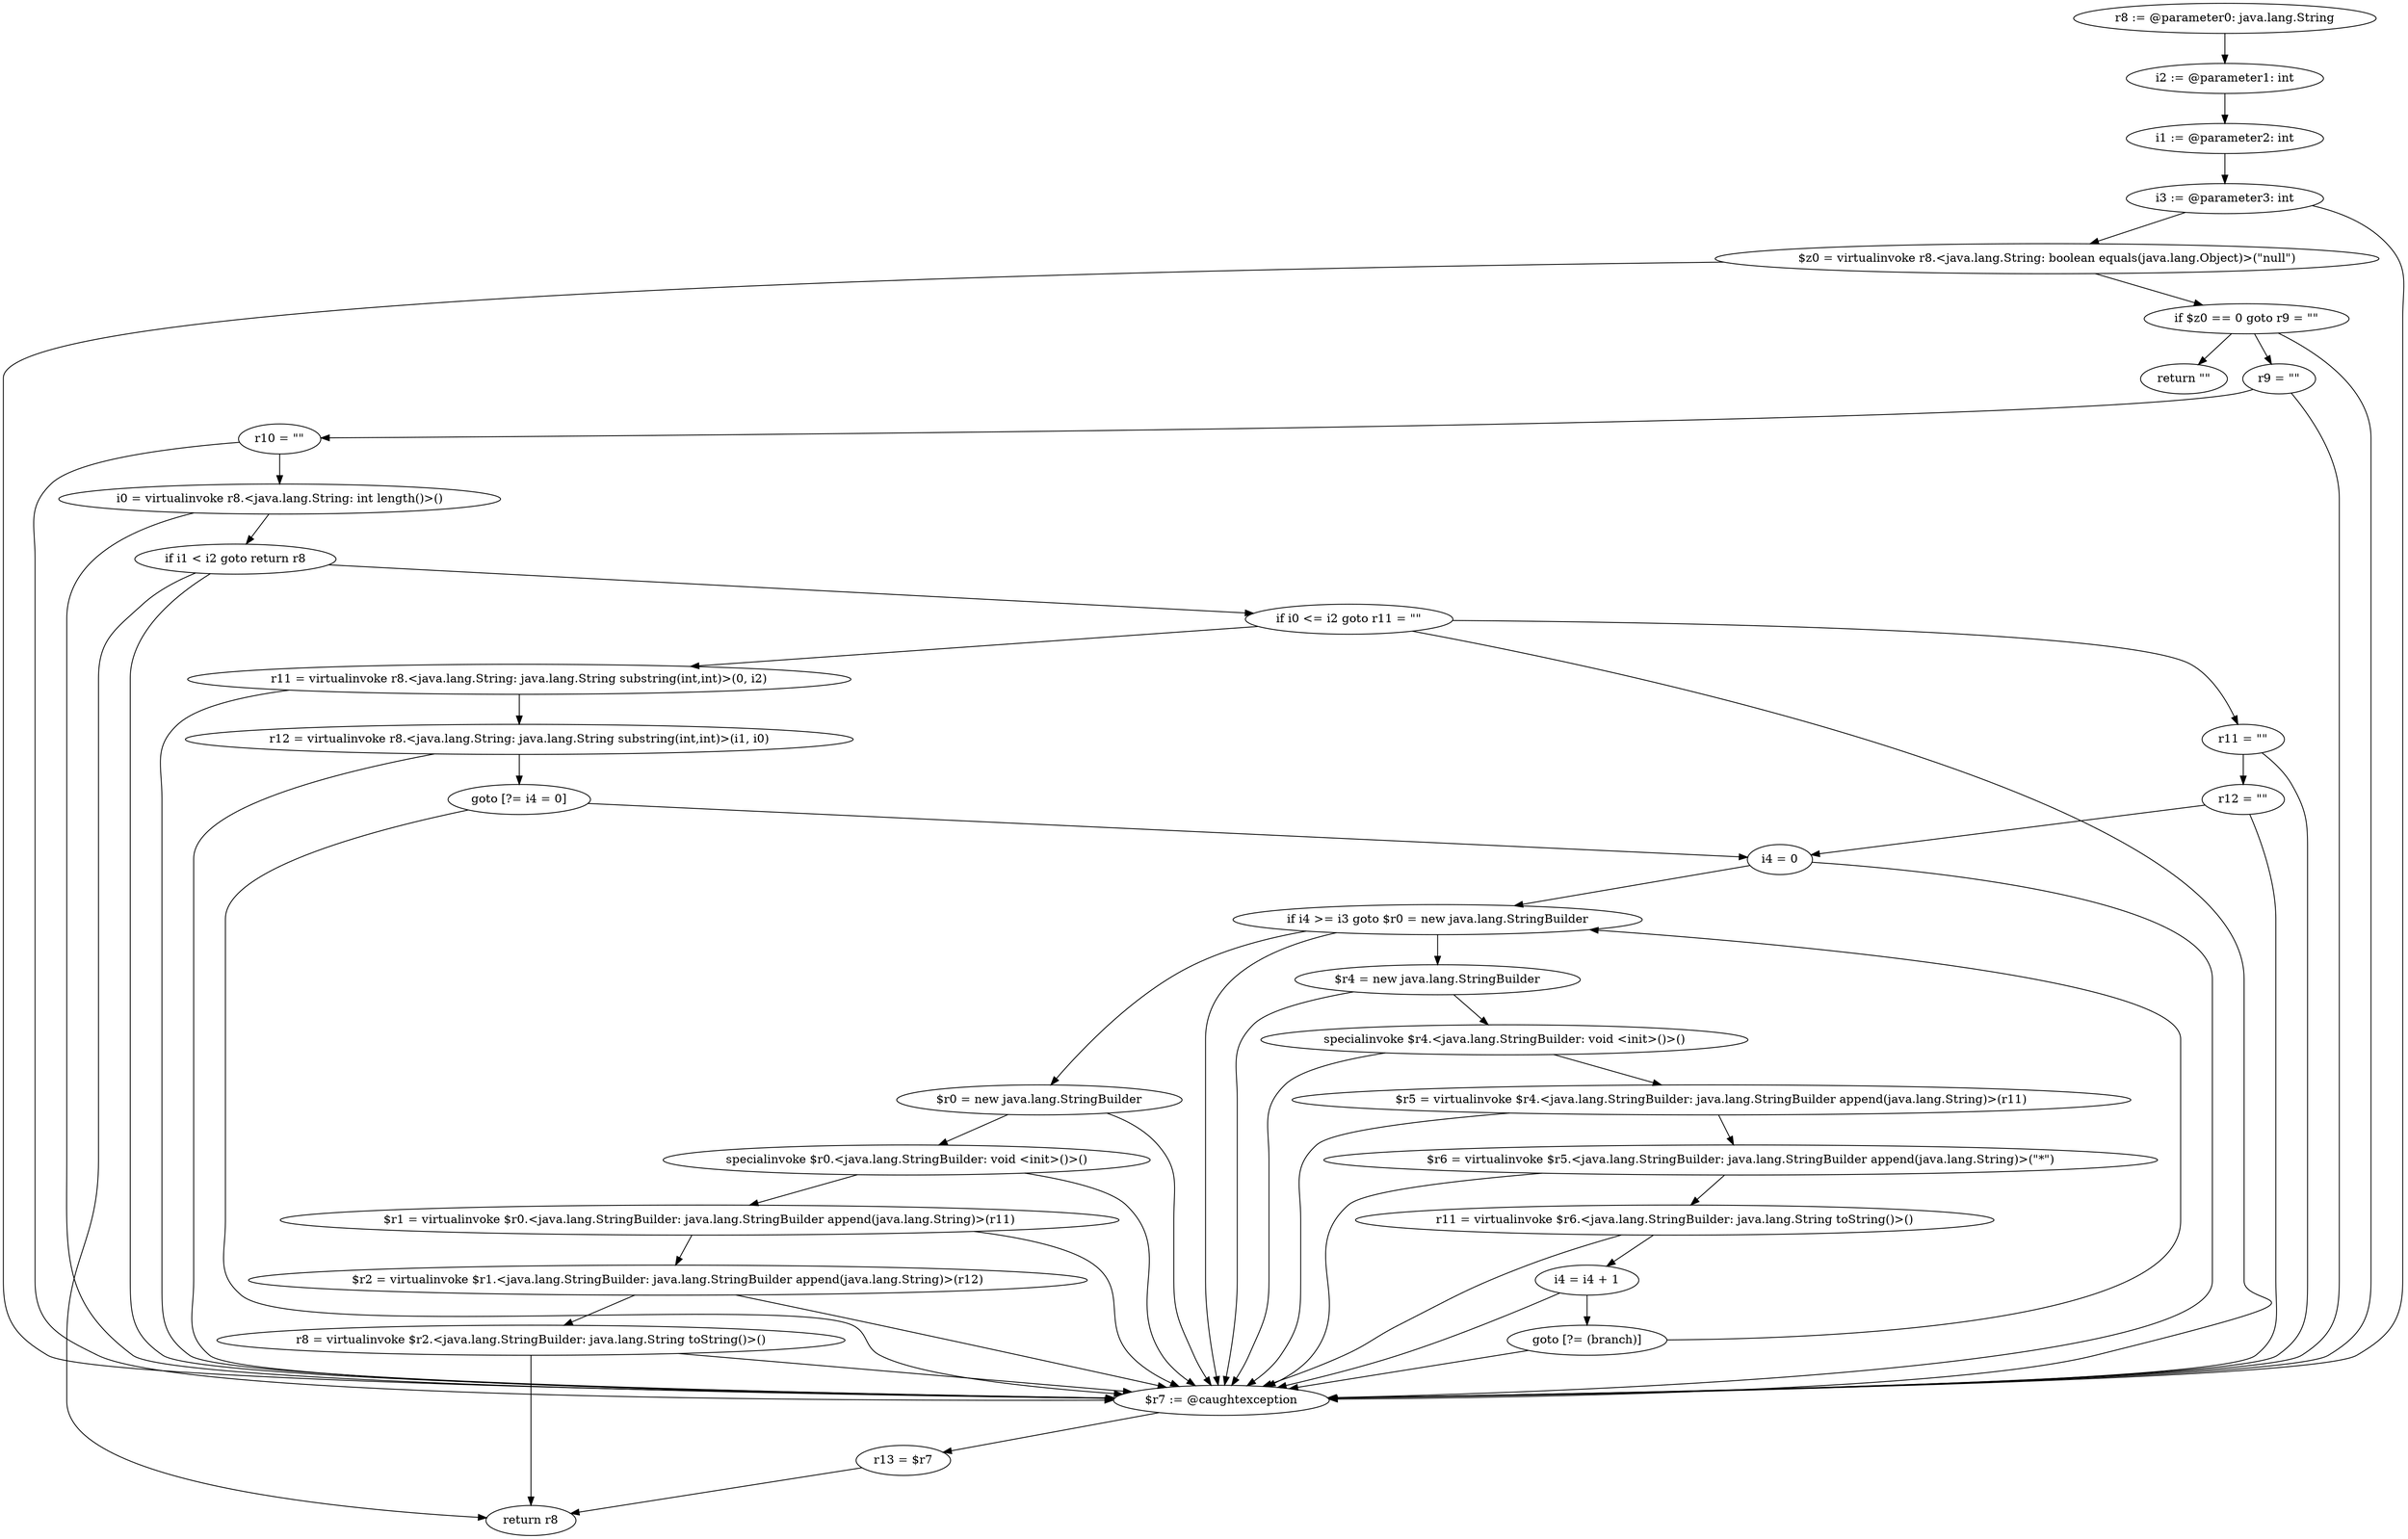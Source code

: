 digraph "unitGraph" {
    "r8 := @parameter0: java.lang.String"
    "i2 := @parameter1: int"
    "i1 := @parameter2: int"
    "i3 := @parameter3: int"
    "$z0 = virtualinvoke r8.<java.lang.String: boolean equals(java.lang.Object)>(\"null\")"
    "if $z0 == 0 goto r9 = \"\""
    "return \"\""
    "r9 = \"\""
    "r10 = \"\""
    "i0 = virtualinvoke r8.<java.lang.String: int length()>()"
    "if i1 < i2 goto return r8"
    "if i0 <= i2 goto r11 = \"\""
    "r11 = virtualinvoke r8.<java.lang.String: java.lang.String substring(int,int)>(0, i2)"
    "r12 = virtualinvoke r8.<java.lang.String: java.lang.String substring(int,int)>(i1, i0)"
    "goto [?= i4 = 0]"
    "r11 = \"\""
    "r12 = \"\""
    "i4 = 0"
    "if i4 >= i3 goto $r0 = new java.lang.StringBuilder"
    "$r4 = new java.lang.StringBuilder"
    "specialinvoke $r4.<java.lang.StringBuilder: void <init>()>()"
    "$r5 = virtualinvoke $r4.<java.lang.StringBuilder: java.lang.StringBuilder append(java.lang.String)>(r11)"
    "$r6 = virtualinvoke $r5.<java.lang.StringBuilder: java.lang.StringBuilder append(java.lang.String)>(\"*\")"
    "r11 = virtualinvoke $r6.<java.lang.StringBuilder: java.lang.String toString()>()"
    "i4 = i4 + 1"
    "goto [?= (branch)]"
    "$r0 = new java.lang.StringBuilder"
    "specialinvoke $r0.<java.lang.StringBuilder: void <init>()>()"
    "$r1 = virtualinvoke $r0.<java.lang.StringBuilder: java.lang.StringBuilder append(java.lang.String)>(r11)"
    "$r2 = virtualinvoke $r1.<java.lang.StringBuilder: java.lang.StringBuilder append(java.lang.String)>(r12)"
    "r8 = virtualinvoke $r2.<java.lang.StringBuilder: java.lang.String toString()>()"
    "return r8"
    "$r7 := @caughtexception"
    "r13 = $r7"
    "r8 := @parameter0: java.lang.String"->"i2 := @parameter1: int";
    "i2 := @parameter1: int"->"i1 := @parameter2: int";
    "i1 := @parameter2: int"->"i3 := @parameter3: int";
    "i3 := @parameter3: int"->"$z0 = virtualinvoke r8.<java.lang.String: boolean equals(java.lang.Object)>(\"null\")";
    "i3 := @parameter3: int"->"$r7 := @caughtexception";
    "$z0 = virtualinvoke r8.<java.lang.String: boolean equals(java.lang.Object)>(\"null\")"->"if $z0 == 0 goto r9 = \"\"";
    "$z0 = virtualinvoke r8.<java.lang.String: boolean equals(java.lang.Object)>(\"null\")"->"$r7 := @caughtexception";
    "if $z0 == 0 goto r9 = \"\""->"return \"\"";
    "if $z0 == 0 goto r9 = \"\""->"r9 = \"\"";
    "if $z0 == 0 goto r9 = \"\""->"$r7 := @caughtexception";
    "r9 = \"\""->"r10 = \"\"";
    "r9 = \"\""->"$r7 := @caughtexception";
    "r10 = \"\""->"i0 = virtualinvoke r8.<java.lang.String: int length()>()";
    "r10 = \"\""->"$r7 := @caughtexception";
    "i0 = virtualinvoke r8.<java.lang.String: int length()>()"->"if i1 < i2 goto return r8";
    "i0 = virtualinvoke r8.<java.lang.String: int length()>()"->"$r7 := @caughtexception";
    "if i1 < i2 goto return r8"->"if i0 <= i2 goto r11 = \"\"";
    "if i1 < i2 goto return r8"->"return r8";
    "if i1 < i2 goto return r8"->"$r7 := @caughtexception";
    "if i0 <= i2 goto r11 = \"\""->"r11 = virtualinvoke r8.<java.lang.String: java.lang.String substring(int,int)>(0, i2)";
    "if i0 <= i2 goto r11 = \"\""->"r11 = \"\"";
    "if i0 <= i2 goto r11 = \"\""->"$r7 := @caughtexception";
    "r11 = virtualinvoke r8.<java.lang.String: java.lang.String substring(int,int)>(0, i2)"->"r12 = virtualinvoke r8.<java.lang.String: java.lang.String substring(int,int)>(i1, i0)";
    "r11 = virtualinvoke r8.<java.lang.String: java.lang.String substring(int,int)>(0, i2)"->"$r7 := @caughtexception";
    "r12 = virtualinvoke r8.<java.lang.String: java.lang.String substring(int,int)>(i1, i0)"->"goto [?= i4 = 0]";
    "r12 = virtualinvoke r8.<java.lang.String: java.lang.String substring(int,int)>(i1, i0)"->"$r7 := @caughtexception";
    "goto [?= i4 = 0]"->"i4 = 0";
    "goto [?= i4 = 0]"->"$r7 := @caughtexception";
    "r11 = \"\""->"r12 = \"\"";
    "r11 = \"\""->"$r7 := @caughtexception";
    "r12 = \"\""->"i4 = 0";
    "r12 = \"\""->"$r7 := @caughtexception";
    "i4 = 0"->"if i4 >= i3 goto $r0 = new java.lang.StringBuilder";
    "i4 = 0"->"$r7 := @caughtexception";
    "if i4 >= i3 goto $r0 = new java.lang.StringBuilder"->"$r4 = new java.lang.StringBuilder";
    "if i4 >= i3 goto $r0 = new java.lang.StringBuilder"->"$r0 = new java.lang.StringBuilder";
    "if i4 >= i3 goto $r0 = new java.lang.StringBuilder"->"$r7 := @caughtexception";
    "$r4 = new java.lang.StringBuilder"->"specialinvoke $r4.<java.lang.StringBuilder: void <init>()>()";
    "$r4 = new java.lang.StringBuilder"->"$r7 := @caughtexception";
    "specialinvoke $r4.<java.lang.StringBuilder: void <init>()>()"->"$r5 = virtualinvoke $r4.<java.lang.StringBuilder: java.lang.StringBuilder append(java.lang.String)>(r11)";
    "specialinvoke $r4.<java.lang.StringBuilder: void <init>()>()"->"$r7 := @caughtexception";
    "$r5 = virtualinvoke $r4.<java.lang.StringBuilder: java.lang.StringBuilder append(java.lang.String)>(r11)"->"$r6 = virtualinvoke $r5.<java.lang.StringBuilder: java.lang.StringBuilder append(java.lang.String)>(\"*\")";
    "$r5 = virtualinvoke $r4.<java.lang.StringBuilder: java.lang.StringBuilder append(java.lang.String)>(r11)"->"$r7 := @caughtexception";
    "$r6 = virtualinvoke $r5.<java.lang.StringBuilder: java.lang.StringBuilder append(java.lang.String)>(\"*\")"->"r11 = virtualinvoke $r6.<java.lang.StringBuilder: java.lang.String toString()>()";
    "$r6 = virtualinvoke $r5.<java.lang.StringBuilder: java.lang.StringBuilder append(java.lang.String)>(\"*\")"->"$r7 := @caughtexception";
    "r11 = virtualinvoke $r6.<java.lang.StringBuilder: java.lang.String toString()>()"->"i4 = i4 + 1";
    "r11 = virtualinvoke $r6.<java.lang.StringBuilder: java.lang.String toString()>()"->"$r7 := @caughtexception";
    "i4 = i4 + 1"->"goto [?= (branch)]";
    "i4 = i4 + 1"->"$r7 := @caughtexception";
    "goto [?= (branch)]"->"if i4 >= i3 goto $r0 = new java.lang.StringBuilder";
    "goto [?= (branch)]"->"$r7 := @caughtexception";
    "$r0 = new java.lang.StringBuilder"->"specialinvoke $r0.<java.lang.StringBuilder: void <init>()>()";
    "$r0 = new java.lang.StringBuilder"->"$r7 := @caughtexception";
    "specialinvoke $r0.<java.lang.StringBuilder: void <init>()>()"->"$r1 = virtualinvoke $r0.<java.lang.StringBuilder: java.lang.StringBuilder append(java.lang.String)>(r11)";
    "specialinvoke $r0.<java.lang.StringBuilder: void <init>()>()"->"$r7 := @caughtexception";
    "$r1 = virtualinvoke $r0.<java.lang.StringBuilder: java.lang.StringBuilder append(java.lang.String)>(r11)"->"$r2 = virtualinvoke $r1.<java.lang.StringBuilder: java.lang.StringBuilder append(java.lang.String)>(r12)";
    "$r1 = virtualinvoke $r0.<java.lang.StringBuilder: java.lang.StringBuilder append(java.lang.String)>(r11)"->"$r7 := @caughtexception";
    "$r2 = virtualinvoke $r1.<java.lang.StringBuilder: java.lang.StringBuilder append(java.lang.String)>(r12)"->"r8 = virtualinvoke $r2.<java.lang.StringBuilder: java.lang.String toString()>()";
    "$r2 = virtualinvoke $r1.<java.lang.StringBuilder: java.lang.StringBuilder append(java.lang.String)>(r12)"->"$r7 := @caughtexception";
    "r8 = virtualinvoke $r2.<java.lang.StringBuilder: java.lang.String toString()>()"->"return r8";
    "r8 = virtualinvoke $r2.<java.lang.StringBuilder: java.lang.String toString()>()"->"$r7 := @caughtexception";
    "$r7 := @caughtexception"->"r13 = $r7";
    "r13 = $r7"->"return r8";
}
